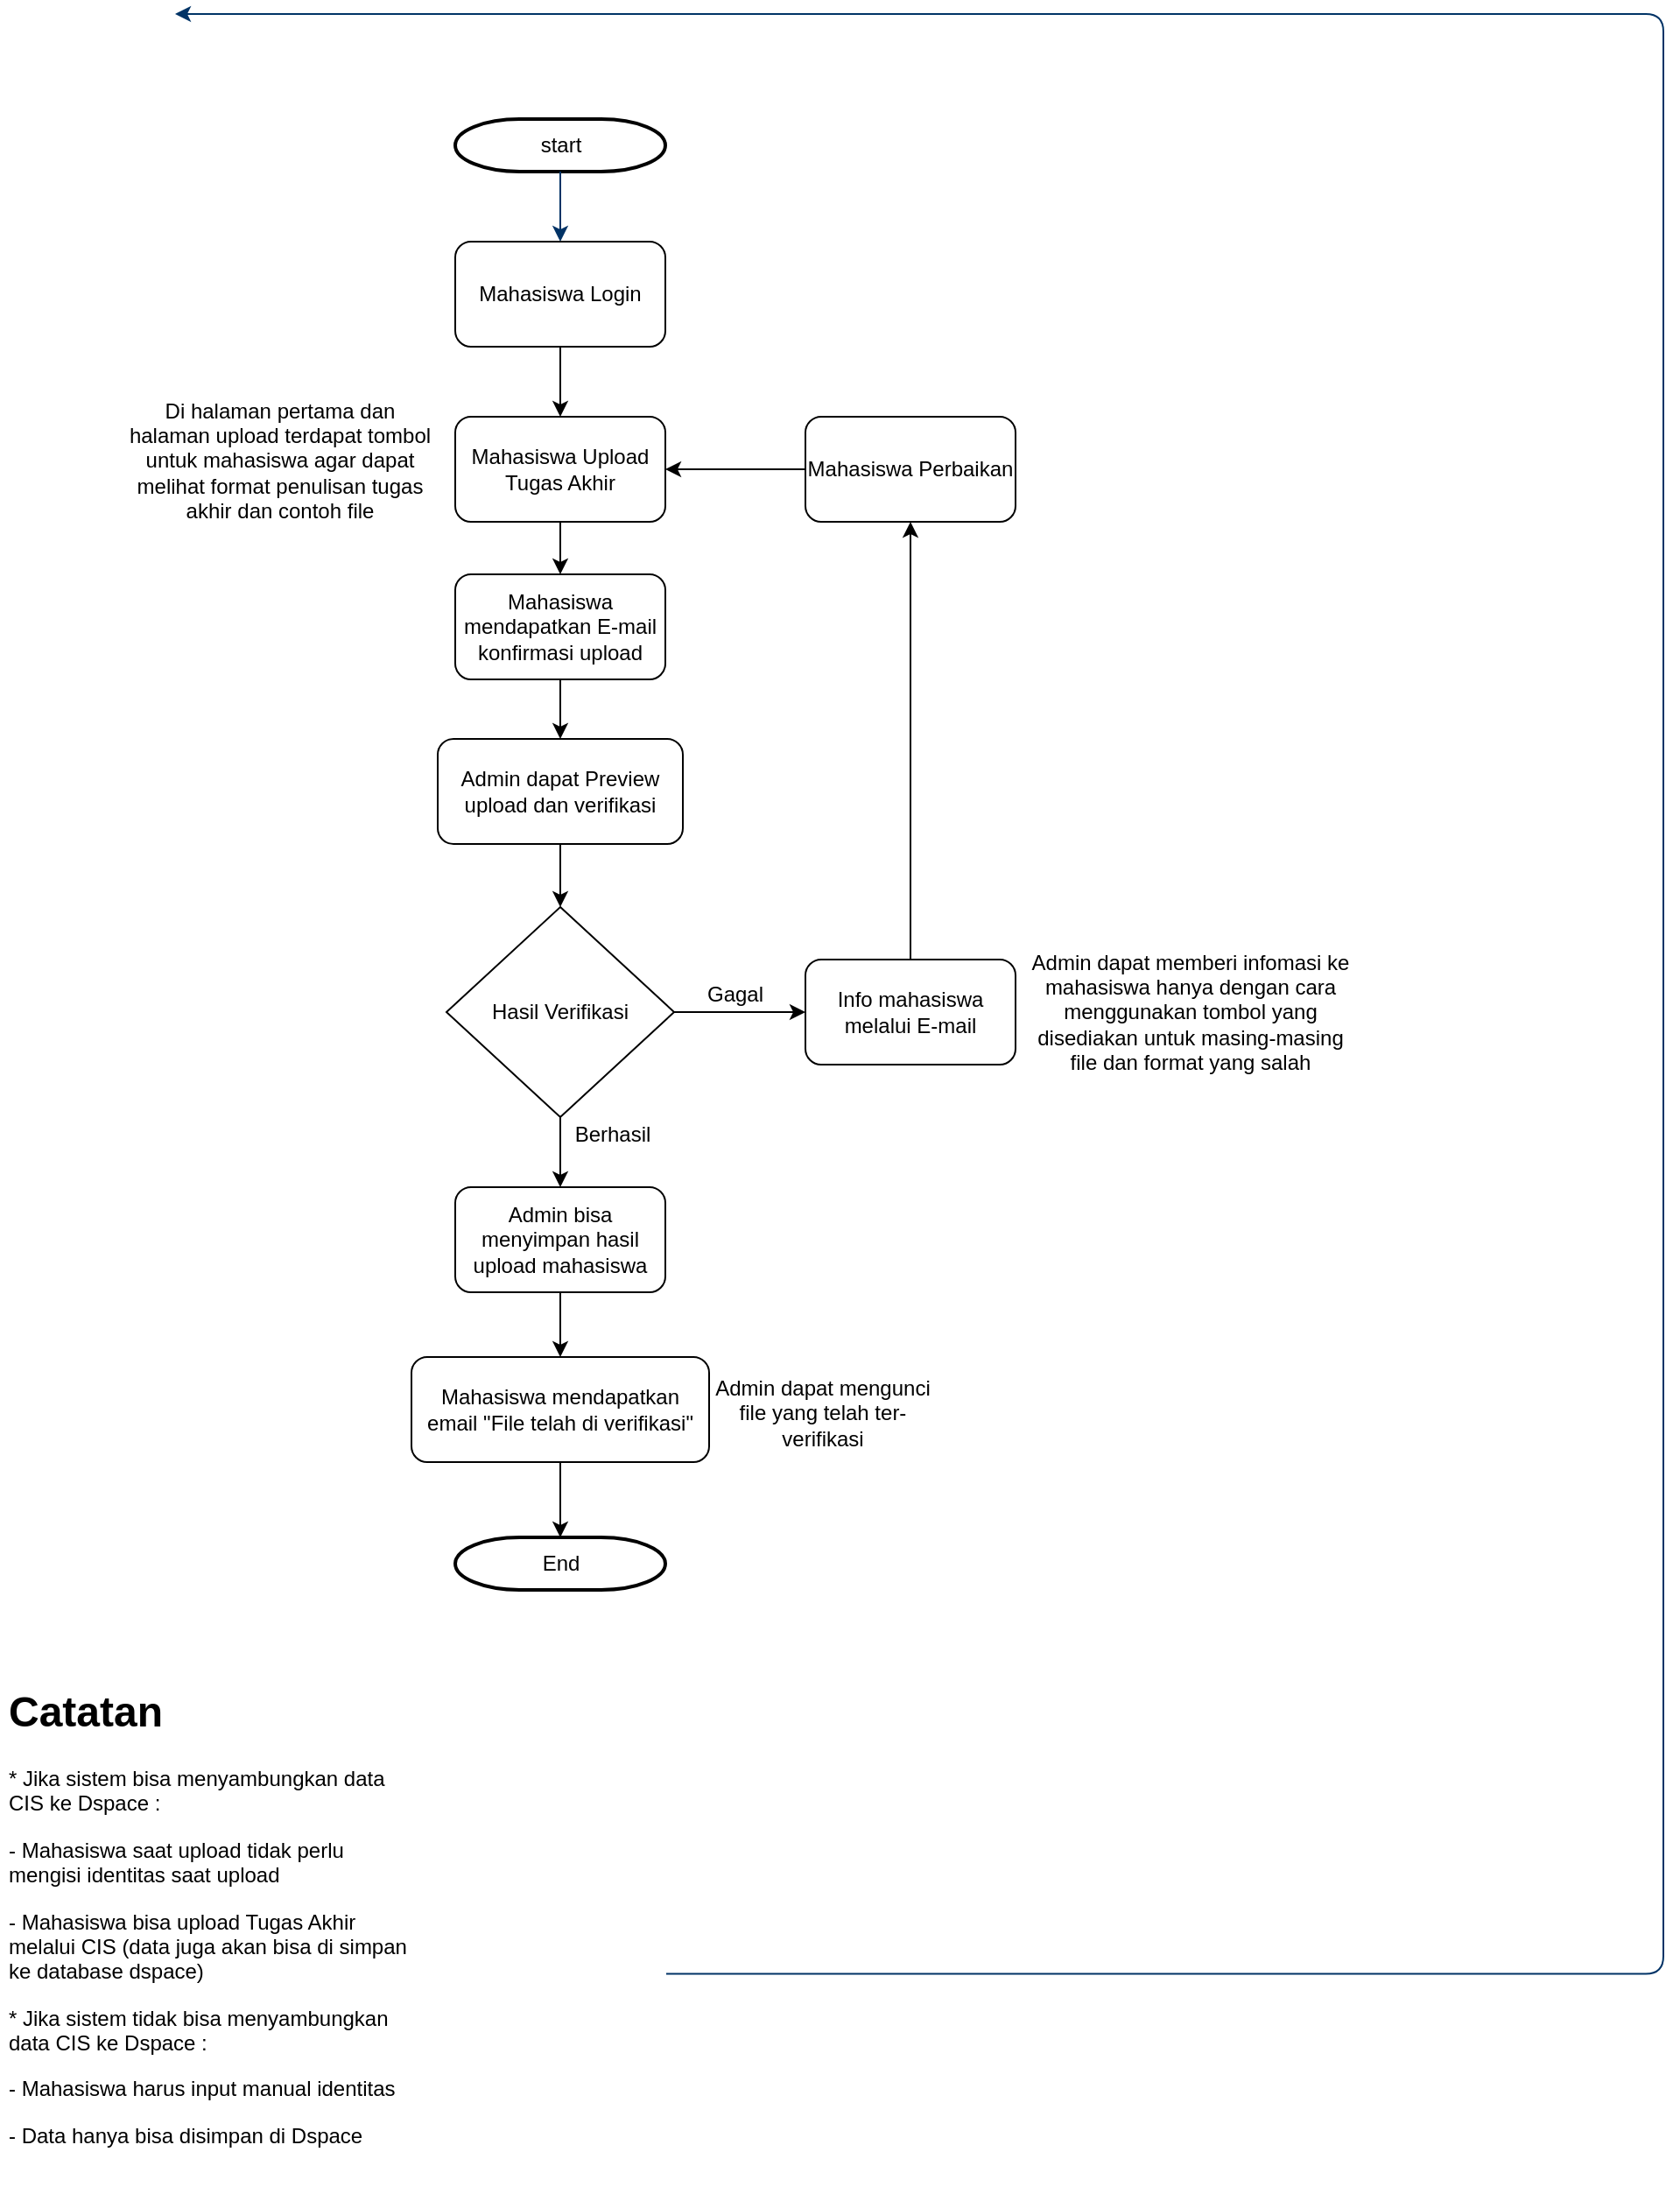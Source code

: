 <mxfile version="14.4.2" type="device"><diagram id="6a731a19-8d31-9384-78a2-239565b7b9f0" name="Page-1"><mxGraphModel dx="868" dy="1309" grid="1" gridSize="10" guides="1" tooltips="1" connect="1" arrows="1" fold="1" page="1" pageScale="1" pageWidth="1169" pageHeight="827" background="#ffffff" math="0" shadow="0"><root><mxCell id="0"/><mxCell id="1" parent="0"/><mxCell id="2" value="start" style="shape=mxgraph.flowchart.terminator;strokeWidth=2;gradientColor=none;gradientDirection=north;fontStyle=0;html=1;" parent="1" vertex="1"><mxGeometry x="260" y="60" width="120" height="30" as="geometry"/></mxCell><mxCell id="7" style="fontStyle=1;strokeColor=#003366;strokeWidth=1;html=1;" parent="1" source="2" edge="1"><mxGeometry relative="1" as="geometry"><mxPoint x="320" y="130" as="targetPoint"/></mxGeometry></mxCell><mxCell id="45" value="" style="edgeStyle=elbowEdgeStyle;elbow=horizontal;exitX=1;exitY=0.5;exitPerimeter=0;entryX=0.905;entryY=0.5;entryPerimeter=0;fontStyle=1;strokeColor=#003366;strokeWidth=1;html=1;" parent="1" edge="1"><mxGeometry width="100" height="100" as="geometry"><mxPoint x="380.5" y="1119.25" as="sourcePoint"/><mxPoint x="100" as="targetPoint"/><Array as="points"><mxPoint x="950" y="1320"/></Array></mxGeometry></mxCell><mxCell id="ILRAUFMqjRQC1CTw75RU-57" value="" style="edgeStyle=orthogonalEdgeStyle;rounded=0;orthogonalLoop=1;jettySize=auto;html=1;" parent="1" source="ILRAUFMqjRQC1CTw75RU-55" target="ILRAUFMqjRQC1CTw75RU-56" edge="1"><mxGeometry relative="1" as="geometry"/></mxCell><mxCell id="ILRAUFMqjRQC1CTw75RU-55" value="Mahasiswa Login" style="rounded=1;whiteSpace=wrap;html=1;" parent="1" vertex="1"><mxGeometry x="260" y="130" width="120" height="60" as="geometry"/></mxCell><mxCell id="ILRAUFMqjRQC1CTw75RU-63" value="" style="edgeStyle=orthogonalEdgeStyle;rounded=0;orthogonalLoop=1;jettySize=auto;html=1;" parent="1" source="ILRAUFMqjRQC1CTw75RU-56" target="ILRAUFMqjRQC1CTw75RU-62" edge="1"><mxGeometry relative="1" as="geometry"/></mxCell><mxCell id="ILRAUFMqjRQC1CTw75RU-56" value="Mahasiswa Upload&lt;br&gt;Tugas Akhir" style="rounded=1;whiteSpace=wrap;html=1;" parent="1" vertex="1"><mxGeometry x="260" y="230" width="120" height="60" as="geometry"/></mxCell><mxCell id="ILRAUFMqjRQC1CTw75RU-58" value="Di halaman pertama dan halaman upload terdapat tombol untuk mahasiswa agar dapat melihat format penulisan tugas akhir dan contoh file" style="text;html=1;strokeColor=none;fillColor=none;align=center;verticalAlign=middle;whiteSpace=wrap;rounded=0;" parent="1" vertex="1"><mxGeometry x="70" y="220" width="180" height="70" as="geometry"/></mxCell><mxCell id="ILRAUFMqjRQC1CTw75RU-66" value="" style="edgeStyle=orthogonalEdgeStyle;rounded=0;orthogonalLoop=1;jettySize=auto;html=1;" parent="1" source="ILRAUFMqjRQC1CTw75RU-60" target="ILRAUFMqjRQC1CTw75RU-65" edge="1"><mxGeometry relative="1" as="geometry"/></mxCell><mxCell id="ILRAUFMqjRQC1CTw75RU-60" value="Admin dapat Preview upload dan verifikasi" style="rounded=1;whiteSpace=wrap;html=1;" parent="1" vertex="1"><mxGeometry x="250" y="414" width="140" height="60" as="geometry"/></mxCell><mxCell id="ILRAUFMqjRQC1CTw75RU-64" value="" style="edgeStyle=orthogonalEdgeStyle;rounded=0;orthogonalLoop=1;jettySize=auto;html=1;" parent="1" source="ILRAUFMqjRQC1CTw75RU-62" target="ILRAUFMqjRQC1CTw75RU-60" edge="1"><mxGeometry relative="1" as="geometry"/></mxCell><mxCell id="ILRAUFMqjRQC1CTw75RU-62" value="Mahasiswa mendapatkan E-mail konfirmasi upload" style="rounded=1;whiteSpace=wrap;html=1;" parent="1" vertex="1"><mxGeometry x="260" y="320" width="120" height="60" as="geometry"/></mxCell><mxCell id="ILRAUFMqjRQC1CTw75RU-70" value="" style="edgeStyle=orthogonalEdgeStyle;rounded=0;orthogonalLoop=1;jettySize=auto;html=1;" parent="1" source="ILRAUFMqjRQC1CTw75RU-65" target="ILRAUFMqjRQC1CTw75RU-67" edge="1"><mxGeometry relative="1" as="geometry"/></mxCell><mxCell id="ILRAUFMqjRQC1CTw75RU-76" value="" style="edgeStyle=orthogonalEdgeStyle;rounded=0;orthogonalLoop=1;jettySize=auto;html=1;" parent="1" source="ILRAUFMqjRQC1CTw75RU-65" target="ILRAUFMqjRQC1CTw75RU-75" edge="1"><mxGeometry relative="1" as="geometry"/></mxCell><mxCell id="ILRAUFMqjRQC1CTw75RU-65" value="Hasil Verifikasi" style="rhombus;whiteSpace=wrap;html=1;" parent="1" vertex="1"><mxGeometry x="255" y="510" width="130" height="120" as="geometry"/></mxCell><mxCell id="ILRAUFMqjRQC1CTw75RU-71" value="" style="edgeStyle=orthogonalEdgeStyle;rounded=0;orthogonalLoop=1;jettySize=auto;html=1;" parent="1" source="ILRAUFMqjRQC1CTw75RU-67" target="ILRAUFMqjRQC1CTw75RU-69" edge="1"><mxGeometry relative="1" as="geometry"/></mxCell><mxCell id="ILRAUFMqjRQC1CTw75RU-67" value="Admin bisa menyimpan hasil upload mahasiswa" style="rounded=1;whiteSpace=wrap;html=1;" parent="1" vertex="1"><mxGeometry x="260" y="670" width="120" height="60" as="geometry"/></mxCell><mxCell id="ILRAUFMqjRQC1CTw75RU-73" value="" style="edgeStyle=orthogonalEdgeStyle;rounded=0;orthogonalLoop=1;jettySize=auto;html=1;" parent="1" source="ILRAUFMqjRQC1CTw75RU-69" target="ILRAUFMqjRQC1CTw75RU-72" edge="1"><mxGeometry relative="1" as="geometry"/></mxCell><mxCell id="ILRAUFMqjRQC1CTw75RU-69" value="Mahasiswa mendapatkan email &quot;File telah di verifikasi&quot;" style="rounded=1;whiteSpace=wrap;html=1;" parent="1" vertex="1"><mxGeometry x="235" y="767" width="170" height="60" as="geometry"/></mxCell><mxCell id="ILRAUFMqjRQC1CTw75RU-72" value="End" style="shape=mxgraph.flowchart.terminator;strokeWidth=2;gradientColor=none;gradientDirection=north;fontStyle=0;html=1;" parent="1" vertex="1"><mxGeometry x="260" y="870" width="120" height="30" as="geometry"/></mxCell><mxCell id="ILRAUFMqjRQC1CTw75RU-74" value="Berhasil" style="text;html=1;strokeColor=none;fillColor=none;align=center;verticalAlign=middle;whiteSpace=wrap;rounded=0;" parent="1" vertex="1"><mxGeometry x="330" y="630" width="40" height="20" as="geometry"/></mxCell><mxCell id="ILRAUFMqjRQC1CTw75RU-79" value="" style="edgeStyle=orthogonalEdgeStyle;rounded=0;orthogonalLoop=1;jettySize=auto;html=1;" parent="1" source="ILRAUFMqjRQC1CTw75RU-75" target="ILRAUFMqjRQC1CTw75RU-78" edge="1"><mxGeometry relative="1" as="geometry"/></mxCell><mxCell id="ILRAUFMqjRQC1CTw75RU-75" value="Info mahasiswa melalui E-mail" style="rounded=1;whiteSpace=wrap;html=1;" parent="1" vertex="1"><mxGeometry x="460" y="540" width="120" height="60" as="geometry"/></mxCell><mxCell id="ILRAUFMqjRQC1CTw75RU-77" value="Gagal" style="text;html=1;strokeColor=none;fillColor=none;align=center;verticalAlign=middle;whiteSpace=wrap;rounded=0;" parent="1" vertex="1"><mxGeometry x="400" y="550" width="40" height="20" as="geometry"/></mxCell><mxCell id="ILRAUFMqjRQC1CTw75RU-80" value="" style="edgeStyle=orthogonalEdgeStyle;rounded=0;orthogonalLoop=1;jettySize=auto;html=1;" parent="1" source="ILRAUFMqjRQC1CTw75RU-78" target="ILRAUFMqjRQC1CTw75RU-56" edge="1"><mxGeometry relative="1" as="geometry"/></mxCell><mxCell id="ILRAUFMqjRQC1CTw75RU-78" value="Mahasiswa Perbaikan" style="rounded=1;whiteSpace=wrap;html=1;" parent="1" vertex="1"><mxGeometry x="460" y="230" width="120" height="60" as="geometry"/></mxCell><mxCell id="ILRAUFMqjRQC1CTw75RU-81" value="Admin dapat memberi infomasi ke mahasiswa hanya dengan cara menggunakan tombol yang disediakan untuk masing-masing file dan format yang salah" style="text;html=1;strokeColor=none;fillColor=none;align=center;verticalAlign=middle;whiteSpace=wrap;rounded=0;" parent="1" vertex="1"><mxGeometry x="585" y="530" width="190" height="80" as="geometry"/></mxCell><mxCell id="ILRAUFMqjRQC1CTw75RU-82" value="&lt;h1&gt;Catatan&lt;/h1&gt;&lt;p&gt;* Jika sistem bisa menyambungkan data CIS ke Dspace :&lt;/p&gt;&lt;p&gt;- Mahasiswa saat upload tidak perlu mengisi identitas saat upload&lt;/p&gt;&lt;p&gt;- Mahasiswa bisa upload Tugas Akhir melalui CIS (data juga akan bisa di simpan ke database dspace)&lt;/p&gt;&lt;p&gt;* Jika sistem tidak bisa menyambungkan data CIS ke Dspace :&lt;/p&gt;&lt;p&gt;- Mahasiswa harus input manual identitas&lt;/p&gt;&lt;p&gt;- Data hanya bisa disimpan di Dspace&lt;/p&gt;&lt;p&gt;&lt;br&gt;&lt;/p&gt;" style="text;html=1;strokeColor=none;fillColor=none;spacing=5;spacingTop=-20;whiteSpace=wrap;overflow=hidden;rounded=0;" parent="1" vertex="1"><mxGeometry y="950" width="240" height="290" as="geometry"/></mxCell><mxCell id="nn0lIK9KRGWAj4r_e0ks-45" value="Admin dapat mengunci file yang telah ter-verifikasi" style="text;html=1;strokeColor=none;fillColor=none;align=center;verticalAlign=middle;whiteSpace=wrap;rounded=0;" vertex="1" parent="1"><mxGeometry x="405" y="767" width="130" height="63.5" as="geometry"/></mxCell></root></mxGraphModel></diagram></mxfile>